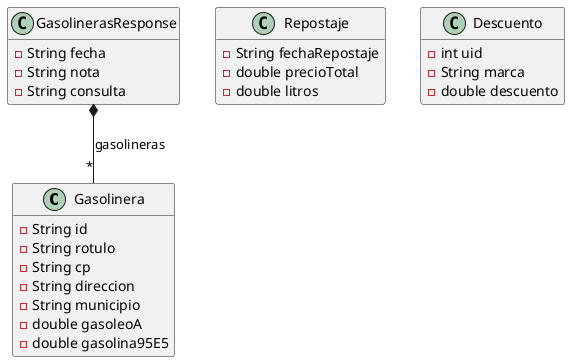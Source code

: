 @startuml

hide empty members

class Gasolinera {
    - String id
    - String rotulo
    - String cp
    - String direccion
    - String municipio
    - double gasoleoA
    - double gasolina95E5
}

class GasolinerasResponse {
    - String fecha
    - String nota
    - String consulta
}

class Repostaje {
      - String fechaRepostaje
      - double precioTotal
      - double litros
}

class Descuento {
      - int uid
      - String marca
      - double descuento
}



GasolinerasResponse *-- "*" Gasolinera : gasolineras

@enduml
